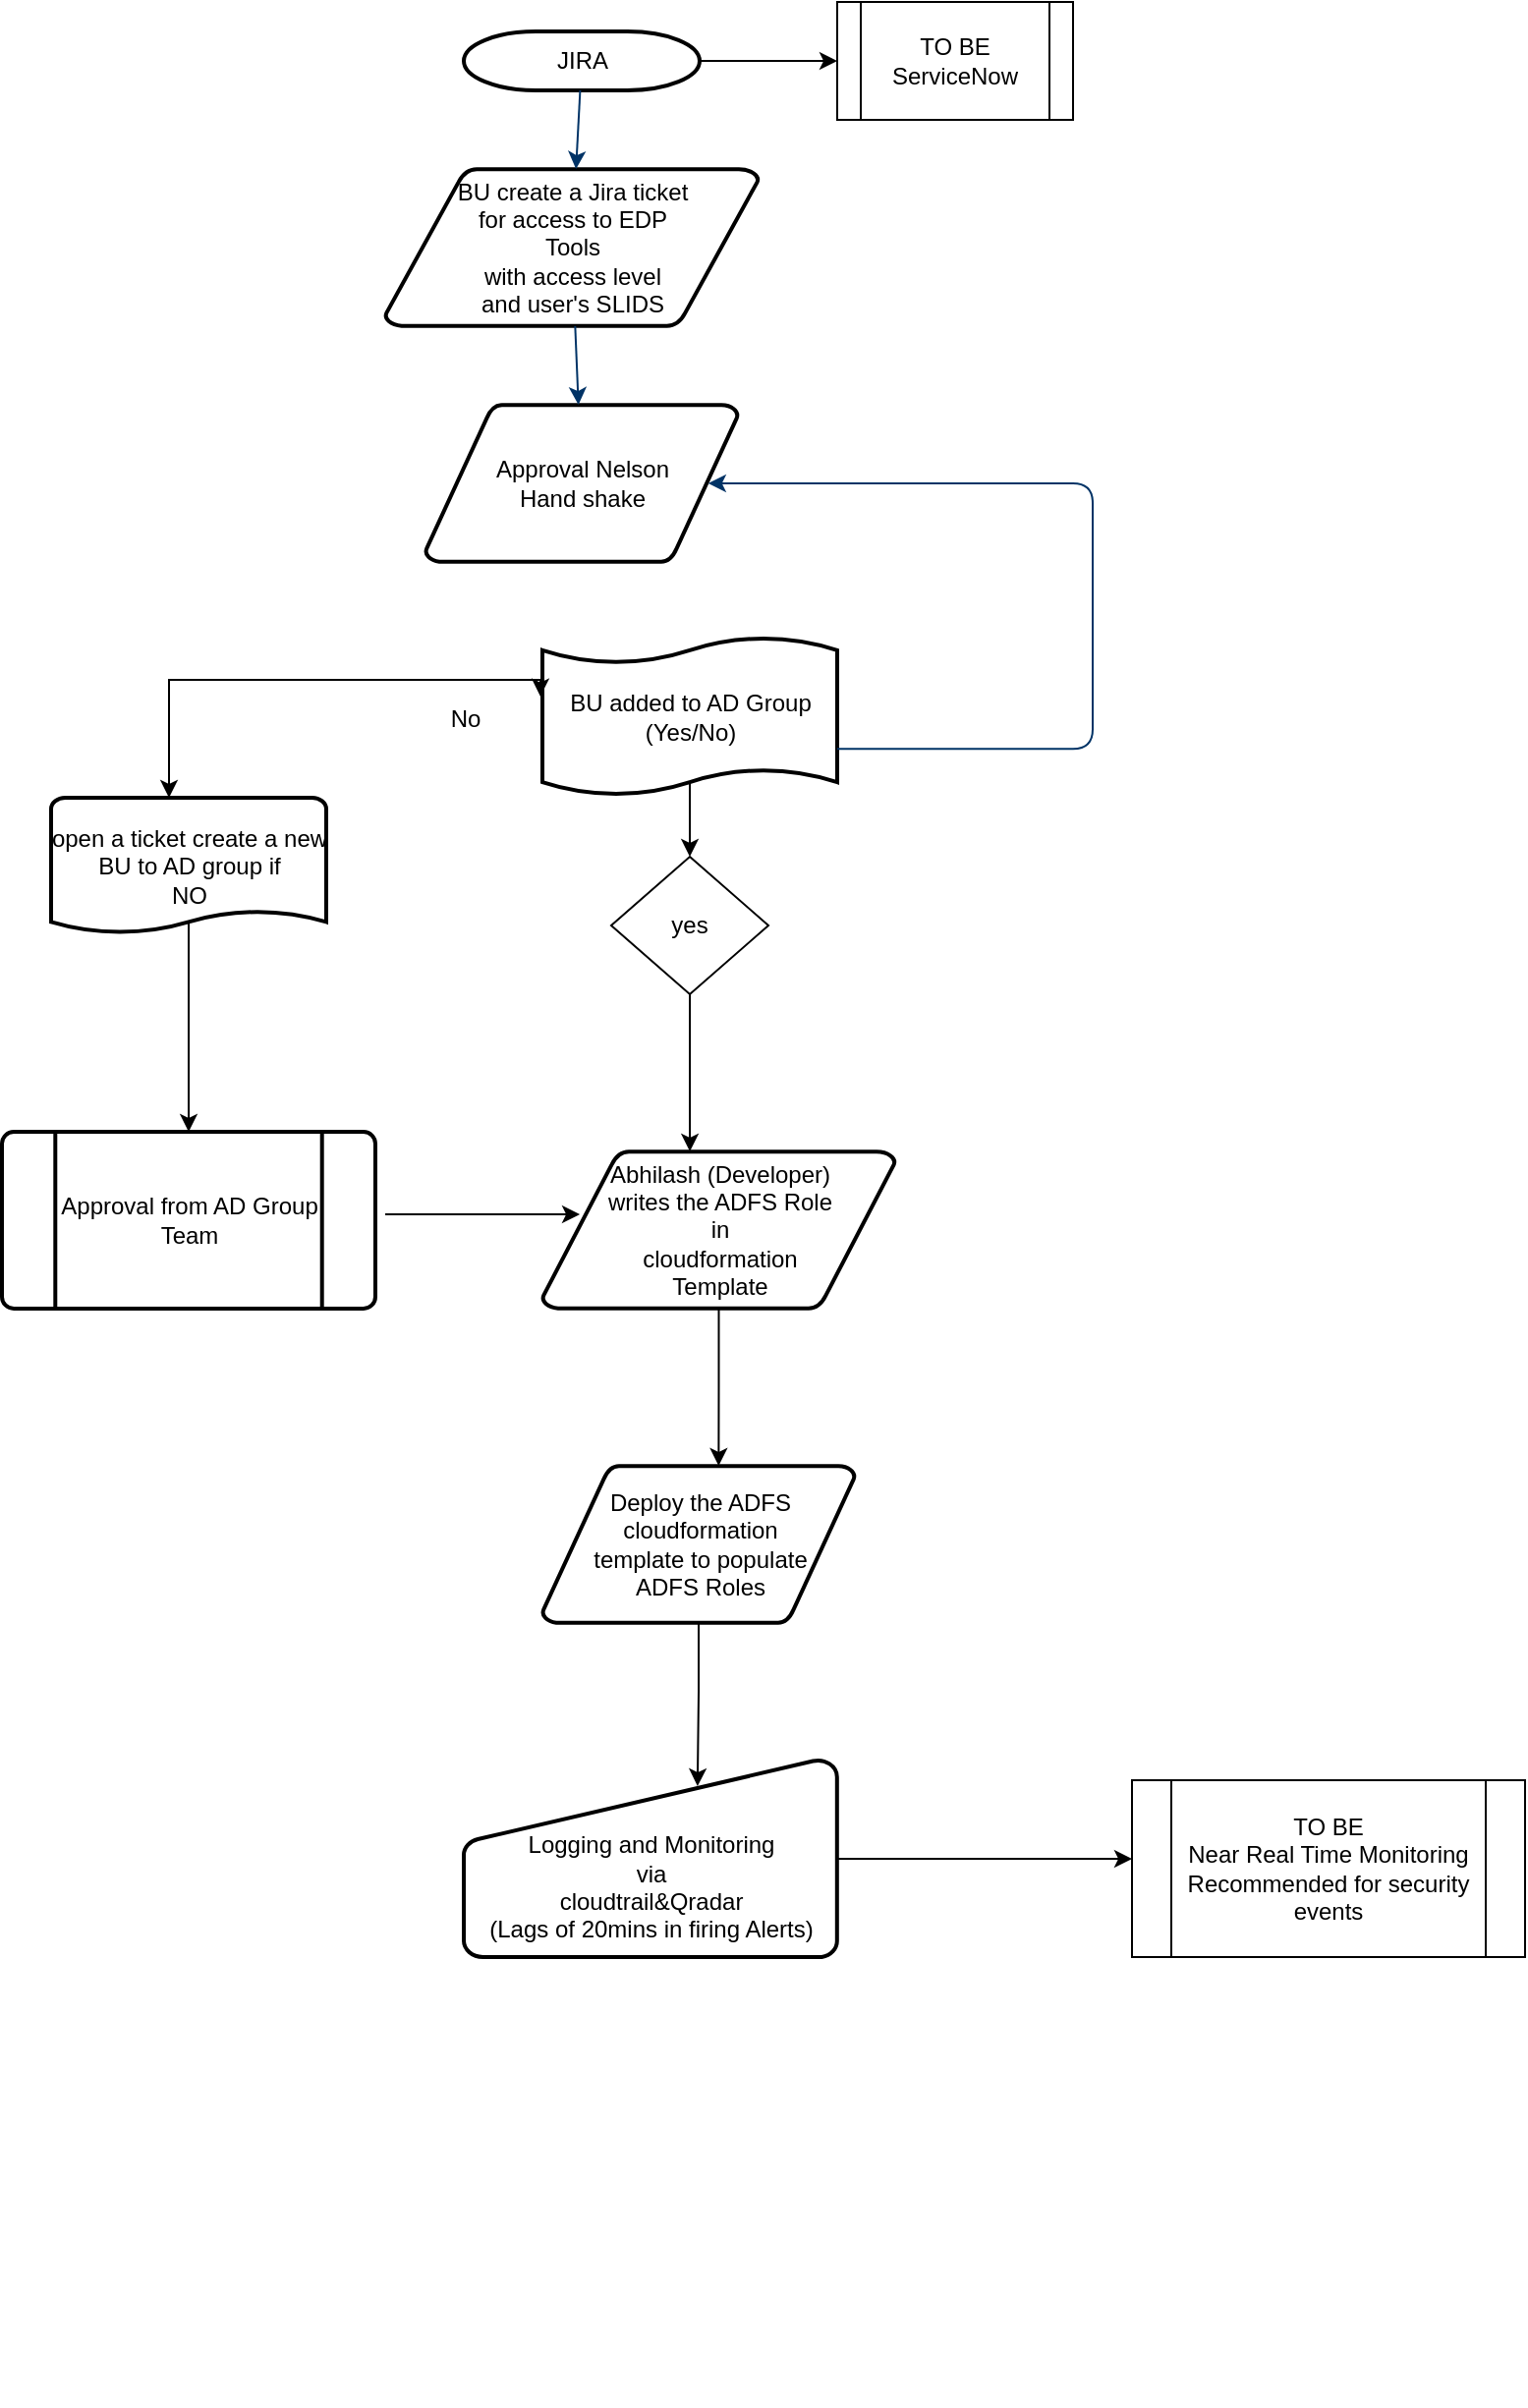 <mxfile version="12.6.5" type="github">
  <diagram id="6a731a19-8d31-9384-78a2-239565b7b9f0" name="Page-1">
    <mxGraphModel dx="1662" dy="791" grid="1" gridSize="10" guides="1" tooltips="1" connect="1" arrows="1" fold="1" page="1" pageScale="1" pageWidth="1169" pageHeight="827" background="#ffffff" math="0" shadow="0">
      <root>
        <mxCell id="0"/>
        <mxCell id="1" parent="0"/>
        <mxCell id="YbB6-Ssyfg7MyDk3qhQC-55" style="edgeStyle=orthogonalEdgeStyle;rounded=0;orthogonalLoop=1;jettySize=auto;html=1;" parent="1" source="2" edge="1">
          <mxGeometry relative="1" as="geometry">
            <mxPoint x="450" y="75" as="targetPoint"/>
          </mxGeometry>
        </mxCell>
        <mxCell id="2" value="JIRA " style="shape=mxgraph.flowchart.terminator;strokeWidth=2;gradientColor=none;gradientDirection=north;fontStyle=0;html=1;" parent="1" vertex="1">
          <mxGeometry x="260" y="60" width="120" height="30" as="geometry"/>
        </mxCell>
        <mxCell id="3" value="&lt;div&gt;BU create a Jira ticket &lt;br&gt;&lt;/div&gt;&lt;div&gt;for access to EDP&lt;/div&gt;&lt;div&gt;Tools&lt;/div&gt;&lt;div&gt;with access level &lt;br&gt;&lt;/div&gt;&lt;div&gt;and user&#39;s SLIDS&lt;br&gt;&lt;/div&gt;" style="shape=mxgraph.flowchart.data;strokeWidth=2;gradientColor=none;gradientDirection=north;fontStyle=0;html=1;" parent="1" vertex="1">
          <mxGeometry x="220" y="130" width="190" height="80" as="geometry"/>
        </mxCell>
        <mxCell id="-QvE6c-hF7KXVYbvAfj5-75" style="edgeStyle=orthogonalEdgeStyle;rounded=0;orthogonalLoop=1;jettySize=auto;html=1;entryX=0.564;entryY=0;entryDx=0;entryDy=0;entryPerimeter=0;" parent="1" source="4" target="13" edge="1">
          <mxGeometry relative="1" as="geometry"/>
        </mxCell>
        <mxCell id="4" value="&lt;div&gt;Abhilash (Developer)&lt;/div&gt;&lt;div&gt;writes the ADFS Role&lt;/div&gt;&lt;div&gt;in&lt;br&gt;&lt;/div&gt;&lt;div&gt;cloudformation &lt;br&gt;&lt;/div&gt;&lt;div&gt;Template&lt;br&gt;&lt;/div&gt;" style="shape=mxgraph.flowchart.data;strokeWidth=2;gradientColor=none;gradientDirection=north;fontStyle=0;html=1;" parent="1" vertex="1">
          <mxGeometry x="300" y="630" width="179.5" height="80" as="geometry"/>
        </mxCell>
        <mxCell id="5" value="&lt;div&gt;Approval Nelson &lt;br&gt;&lt;/div&gt;&lt;div&gt;Hand shake &lt;br&gt;&lt;/div&gt;" style="shape=mxgraph.flowchart.data;strokeWidth=2;gradientColor=none;gradientDirection=north;fontStyle=0;html=1;" parent="1" vertex="1">
          <mxGeometry x="240.5" y="250" width="159" height="80" as="geometry"/>
        </mxCell>
        <mxCell id="7" style="fontStyle=1;strokeColor=#003366;strokeWidth=1;html=1;" parent="1" source="2" target="3" edge="1">
          <mxGeometry relative="1" as="geometry"/>
        </mxCell>
        <mxCell id="8" style="fontStyle=1;strokeColor=#003366;strokeWidth=1;html=1;" parent="1" source="3" target="5" edge="1">
          <mxGeometry relative="1" as="geometry"/>
        </mxCell>
        <mxCell id="-QvE6c-hF7KXVYbvAfj5-77" style="edgeStyle=orthogonalEdgeStyle;rounded=0;orthogonalLoop=1;jettySize=auto;html=1;entryX=0.626;entryY=0.13;entryDx=0;entryDy=0;entryPerimeter=0;" parent="1" source="13" target="20" edge="1">
          <mxGeometry relative="1" as="geometry"/>
        </mxCell>
        <mxCell id="13" value="&lt;div&gt;Deploy the ADFS &lt;br&gt;&lt;/div&gt;&lt;div&gt;cloudformation &lt;br&gt;&lt;/div&gt;&lt;div&gt;template to populate &lt;br&gt;&lt;/div&gt;&lt;div&gt;ADFS Roles&lt;br&gt;&lt;/div&gt;" style="shape=mxgraph.flowchart.data;strokeWidth=2;gradientColor=none;gradientDirection=north;fontStyle=0;html=1;" parent="1" vertex="1">
          <mxGeometry x="300" y="790" width="159" height="80" as="geometry"/>
        </mxCell>
        <mxCell id="-QvE6c-hF7KXVYbvAfj5-58" style="edgeStyle=orthogonalEdgeStyle;rounded=0;orthogonalLoop=1;jettySize=auto;html=1;entryX=0.5;entryY=0;entryDx=0;entryDy=0;entryPerimeter=0;exitX=0.5;exitY=0.9;exitDx=0;exitDy=0;exitPerimeter=0;" parent="1" source="15" target="18" edge="1">
          <mxGeometry relative="1" as="geometry">
            <mxPoint x="120" y="610" as="targetPoint"/>
          </mxGeometry>
        </mxCell>
        <mxCell id="15" value="&lt;div&gt;open a ticket create a new &lt;br&gt;&lt;/div&gt;&lt;div&gt;BU to AD group if &lt;br&gt;&lt;/div&gt;&lt;div&gt;NO&lt;br&gt;&lt;/div&gt;" style="shape=mxgraph.flowchart.document;strokeWidth=2;gradientColor=none;gradientDirection=north;fontStyle=0;html=1;" parent="1" vertex="1">
          <mxGeometry x="50" y="450" width="140" height="70" as="geometry"/>
        </mxCell>
        <mxCell id="18" value="&lt;div&gt;Approval from AD Group &lt;br&gt;&lt;/div&gt;&lt;div&gt;Team&lt;/div&gt;" style="shape=mxgraph.flowchart.predefined_process;strokeWidth=2;gradientColor=none;gradientDirection=north;fontStyle=0;html=1;" parent="1" vertex="1">
          <mxGeometry x="25" y="620" width="190" height="90" as="geometry"/>
        </mxCell>
        <mxCell id="-QvE6c-hF7KXVYbvAfj5-78" style="edgeStyle=orthogonalEdgeStyle;rounded=0;orthogonalLoop=1;jettySize=auto;html=1;" parent="1" source="20" edge="1">
          <mxGeometry relative="1" as="geometry">
            <mxPoint x="600" y="990" as="targetPoint"/>
          </mxGeometry>
        </mxCell>
        <mxCell id="20" value="&lt;div&gt;&lt;br&gt;&lt;/div&gt;&lt;div&gt;&lt;br&gt;&lt;/div&gt;&lt;div&gt;Logging and Monitoring &lt;br&gt;&lt;/div&gt;&lt;div&gt;via&lt;/div&gt;&lt;div&gt;cloudtrail&amp;amp;Qradar &lt;br&gt;&lt;/div&gt;&lt;div&gt;(Lags of 20mins in firing Alerts)&lt;br&gt;&lt;/div&gt;" style="shape=mxgraph.flowchart.manual_input;strokeWidth=2;gradientColor=none;gradientDirection=north;fontStyle=0;html=1;" parent="1" vertex="1">
          <mxGeometry x="260" y="940" width="190" height="100" as="geometry"/>
        </mxCell>
        <mxCell id="-QvE6c-hF7KXVYbvAfj5-66" value="" style="edgeStyle=orthogonalEdgeStyle;rounded=0;orthogonalLoop=1;jettySize=auto;html=1;exitX=0.5;exitY=0.91;exitDx=0;exitDy=0;exitPerimeter=0;" parent="1" source="51" target="-QvE6c-hF7KXVYbvAfj5-61" edge="1">
          <mxGeometry relative="1" as="geometry"/>
        </mxCell>
        <mxCell id="51" value="&lt;div&gt;BU added to AD Group &lt;br&gt;&lt;/div&gt;&lt;div&gt;(Yes/No)&lt;br&gt;&lt;/div&gt;" style="shape=mxgraph.flowchart.paper_tape;strokeWidth=2;gradientColor=none;gradientDirection=north;fontStyle=0;html=1;" parent="1" vertex="1">
          <mxGeometry x="300" y="367" width="150" height="83" as="geometry"/>
        </mxCell>
        <mxCell id="52" value="" style="edgeStyle=elbowEdgeStyle;elbow=horizontal;entryX=0.905;entryY=0.5;entryPerimeter=0;fontStyle=1;strokeColor=#003366;strokeWidth=1;html=1;exitX=1;exitY=0.7;exitDx=0;exitDy=0;exitPerimeter=0;" parent="1" source="51" target="5" edge="1">
          <mxGeometry width="100" height="100" as="geometry">
            <mxPoint x="490" y="410" as="sourcePoint"/>
            <mxPoint x="100" as="targetPoint"/>
            <Array as="points">
              <mxPoint x="580" y="370"/>
              <mxPoint x="580" y="370"/>
              <mxPoint x="580" y="350"/>
              <mxPoint x="545" y="300"/>
            </Array>
          </mxGeometry>
        </mxCell>
        <mxCell id="qdd8MyM_OBwsyk5cZME9-55" style="edgeStyle=orthogonalEdgeStyle;rounded=0;orthogonalLoop=1;jettySize=auto;html=1;exitX=0.5;exitY=1;exitDx=0;exitDy=0;" parent="1" edge="1">
          <mxGeometry relative="1" as="geometry">
            <mxPoint x="405" y="1260" as="sourcePoint"/>
            <mxPoint x="405" y="1260" as="targetPoint"/>
          </mxGeometry>
        </mxCell>
        <mxCell id="YbB6-Ssyfg7MyDk3qhQC-52" value="&lt;div&gt;TO BE&lt;/div&gt;&lt;div&gt;ServiceNow&lt;br&gt;&lt;/div&gt;" style="shape=process;whiteSpace=wrap;html=1;backgroundOutline=1;" parent="1" vertex="1">
          <mxGeometry x="450" y="45" width="120" height="60" as="geometry"/>
        </mxCell>
        <mxCell id="-QvE6c-hF7KXVYbvAfj5-57" style="edgeStyle=orthogonalEdgeStyle;rounded=0;orthogonalLoop=1;jettySize=auto;html=1;exitX=0;exitY=1;exitDx=0;exitDy=0;" parent="1" source="-QvE6c-hF7KXVYbvAfj5-56" edge="1">
          <mxGeometry relative="1" as="geometry">
            <mxPoint x="110" y="450" as="targetPoint"/>
          </mxGeometry>
        </mxCell>
        <mxCell id="-QvE6c-hF7KXVYbvAfj5-65" style="edgeStyle=orthogonalEdgeStyle;rounded=0;orthogonalLoop=1;jettySize=auto;html=1;exitX=1;exitY=0;exitDx=0;exitDy=0;entryX=-0.007;entryY=0.378;entryDx=0;entryDy=0;entryPerimeter=0;" parent="1" source="-QvE6c-hF7KXVYbvAfj5-56" target="51" edge="1">
          <mxGeometry relative="1" as="geometry"/>
        </mxCell>
        <mxCell id="-QvE6c-hF7KXVYbvAfj5-56" value="" style="shape=partialRectangle;whiteSpace=wrap;html=1;bottom=0;right=0;fillColor=none;" parent="1" vertex="1">
          <mxGeometry x="110" y="390" width="180" height="47" as="geometry"/>
        </mxCell>
        <mxCell id="-QvE6c-hF7KXVYbvAfj5-72" style="edgeStyle=orthogonalEdgeStyle;rounded=0;orthogonalLoop=1;jettySize=auto;html=1;entryX=0.418;entryY=0;entryDx=0;entryDy=0;entryPerimeter=0;" parent="1" source="-QvE6c-hF7KXVYbvAfj5-61" target="4" edge="1">
          <mxGeometry relative="1" as="geometry"/>
        </mxCell>
        <mxCell id="-QvE6c-hF7KXVYbvAfj5-61" value="yes " style="rhombus;whiteSpace=wrap;html=1;" parent="1" vertex="1">
          <mxGeometry x="335" y="480" width="80" height="70" as="geometry"/>
        </mxCell>
        <mxCell id="-QvE6c-hF7KXVYbvAfj5-71" value="&lt;div&gt;TO BE &lt;br&gt;&lt;/div&gt;&lt;div&gt;Near Real Time Monitoring Recommended for security events&lt;/div&gt;" style="shape=process;whiteSpace=wrap;html=1;backgroundOutline=1;" parent="1" vertex="1">
          <mxGeometry x="600" y="950" width="200" height="90" as="geometry"/>
        </mxCell>
        <mxCell id="-QvE6c-hF7KXVYbvAfj5-82" value="No" style="text;html=1;strokeColor=none;fillColor=none;align=center;verticalAlign=middle;whiteSpace=wrap;rounded=0;" parent="1" vertex="1">
          <mxGeometry x="240.5" y="399.83" width="40" height="20" as="geometry"/>
        </mxCell>
        <mxCell id="UV1SBRMzDm4wpvwCHMNE-52" value="" style="endArrow=classic;html=1;entryX=0.106;entryY=0.4;entryDx=0;entryDy=0;entryPerimeter=0;" edge="1" parent="1" target="4">
          <mxGeometry width="50" height="50" relative="1" as="geometry">
            <mxPoint x="220" y="662" as="sourcePoint"/>
            <mxPoint x="280.5" y="645" as="targetPoint"/>
            <Array as="points"/>
          </mxGeometry>
        </mxCell>
      </root>
    </mxGraphModel>
  </diagram>
</mxfile>

